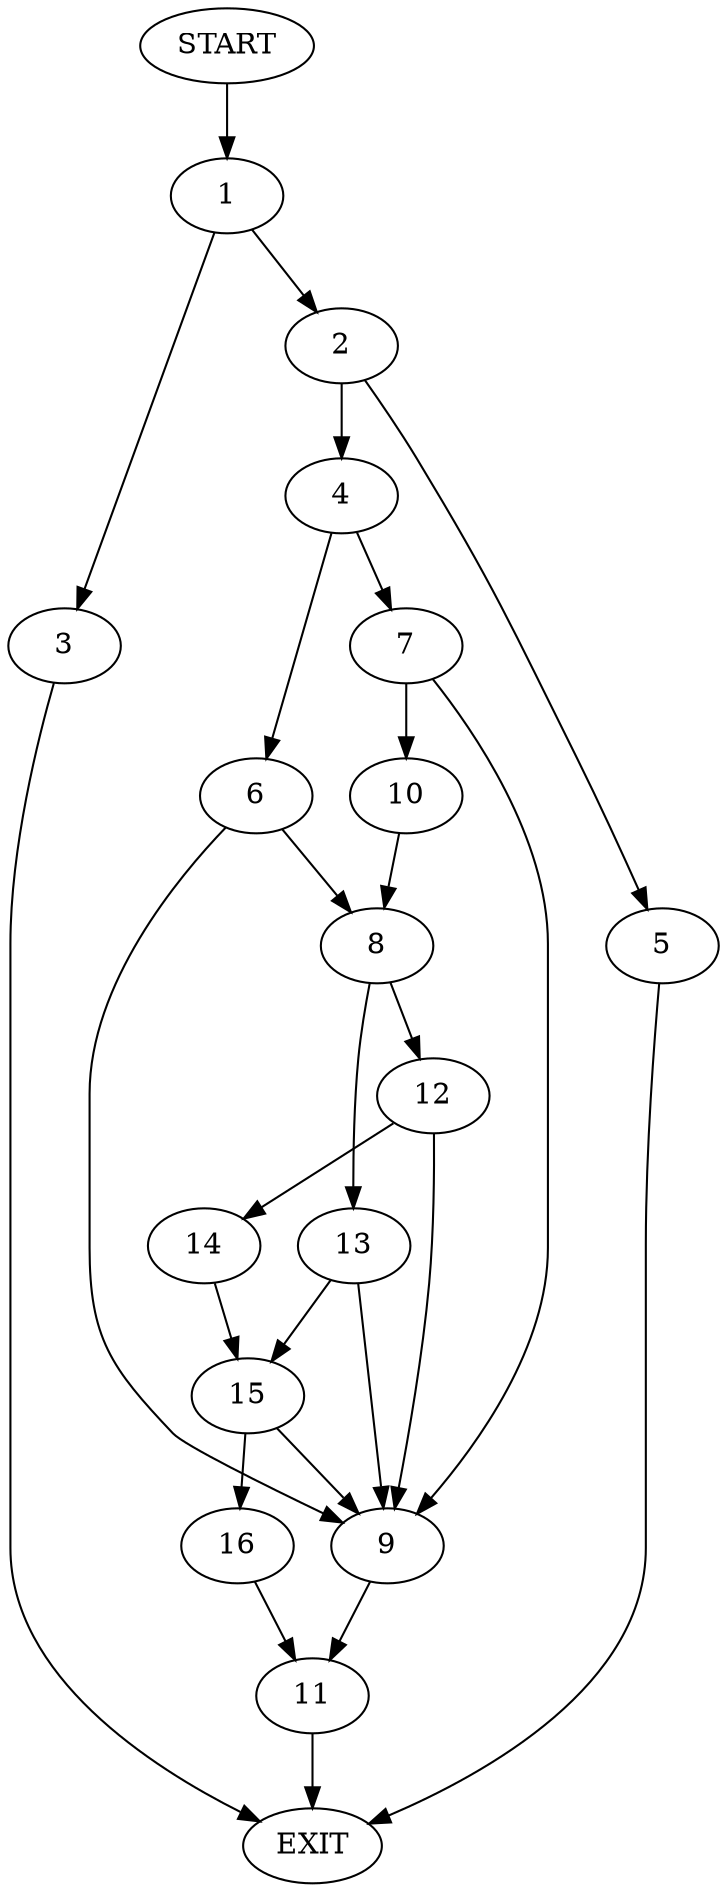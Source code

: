 digraph {
0 [label="START"]
17 [label="EXIT"]
0 -> 1
1 -> 2
1 -> 3
3 -> 17
2 -> 4
2 -> 5
5 -> 17
4 -> 6
4 -> 7
6 -> 8
6 -> 9
7 -> 10
7 -> 9
9 -> 11
10 -> 8
8 -> 12
8 -> 13
12 -> 14
12 -> 9
13 -> 15
13 -> 9
14 -> 15
15 -> 16
15 -> 9
16 -> 11
11 -> 17
}
